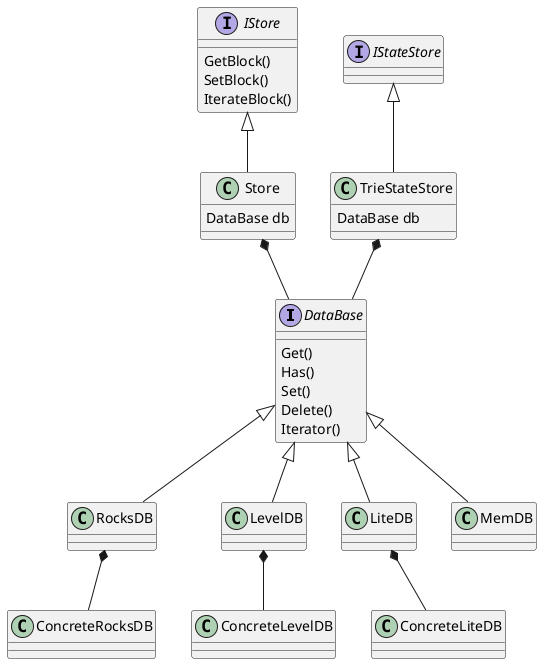 @startuml
'https://plantuml.com/class-diagram
interface DataBase {
    Get()
    Has()
    Set()
    Delete()
    Iterator()
}


interface IStore {
    GetBlock()
    SetBlock()
    IterateBlock()
}

class Store {
    DataBase db
}

class RocksDB
class LevelDB
class LiteDB
class MemDB

DataBase <|-- RocksDB
DataBase <|-- LevelDB
DataBase <|-- LiteDB
DataBase <|-- MemDB
class ConcreteRocksDB
class ConcreteLevelDB

IStore  <|-- Store
Store *-- DataBase
RocksDB *-- ConcreteRocksDB
LevelDB *-- ConcreteLevelDB
LiteDB *-- ConcreteLiteDB

interface IStateStore
IStateStore <|-- TrieStateStore
class TrieStateStore {
    DataBase db
}

TrieStateStore *-- DataBase

'interface IStore
'class RocksDBStore
'class MonoRocksDBStore


'abstract class AbstractList
'abstract AbstractCollection
'interface List
'interface Collection
'
'List <|-- AbstractList
'Collection <|-- AbstractCollection
'
'Collection <|- List
'AbstractCollection <|- AbstractList
'AbstractList <|-- ArrayList
'
'class ArrayList {
'Object[] elementData
'size()
'}
'
'enum TimeUnit {
'DAYS
'HOURS
'MINUTES
'}

@enduml
